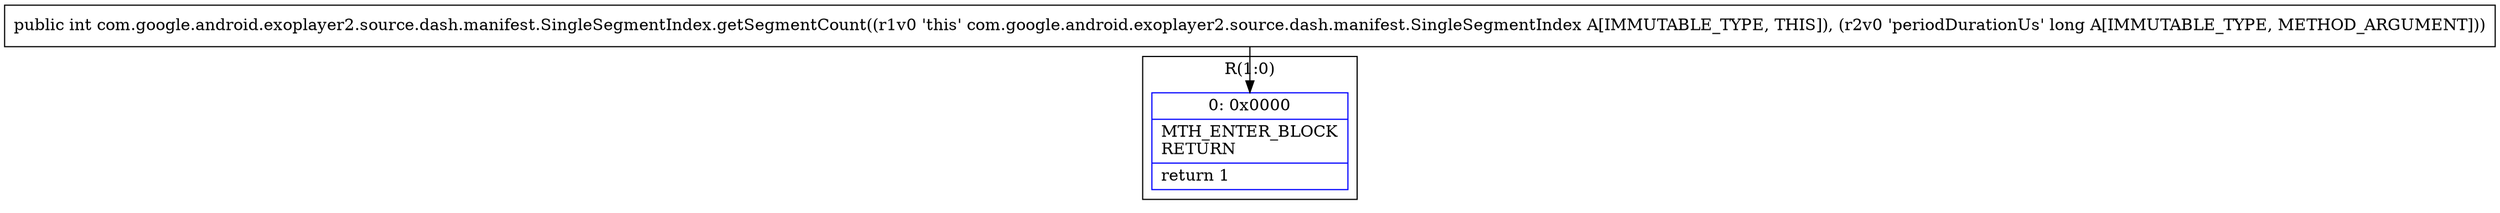 digraph "CFG forcom.google.android.exoplayer2.source.dash.manifest.SingleSegmentIndex.getSegmentCount(J)I" {
subgraph cluster_Region_475671383 {
label = "R(1:0)";
node [shape=record,color=blue];
Node_0 [shape=record,label="{0\:\ 0x0000|MTH_ENTER_BLOCK\lRETURN\l|return 1\l}"];
}
MethodNode[shape=record,label="{public int com.google.android.exoplayer2.source.dash.manifest.SingleSegmentIndex.getSegmentCount((r1v0 'this' com.google.android.exoplayer2.source.dash.manifest.SingleSegmentIndex A[IMMUTABLE_TYPE, THIS]), (r2v0 'periodDurationUs' long A[IMMUTABLE_TYPE, METHOD_ARGUMENT])) }"];
MethodNode -> Node_0;
}

